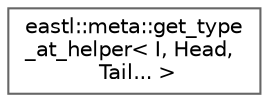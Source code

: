 digraph "类继承关系图"
{
 // LATEX_PDF_SIZE
  bgcolor="transparent";
  edge [fontname=Helvetica,fontsize=10,labelfontname=Helvetica,labelfontsize=10];
  node [fontname=Helvetica,fontsize=10,shape=box,height=0.2,width=0.4];
  rankdir="LR";
  Node0 [id="Node000000",label="eastl::meta::get_type\l_at_helper\< I, Head,\l Tail... \>",height=0.2,width=0.4,color="grey40", fillcolor="white", style="filled",URL="$structeastl_1_1meta_1_1get__type__at__helper_3_01_i_00_01_head_00_01_tail_8_8_8_01_4.html",tooltip=" "];
}
